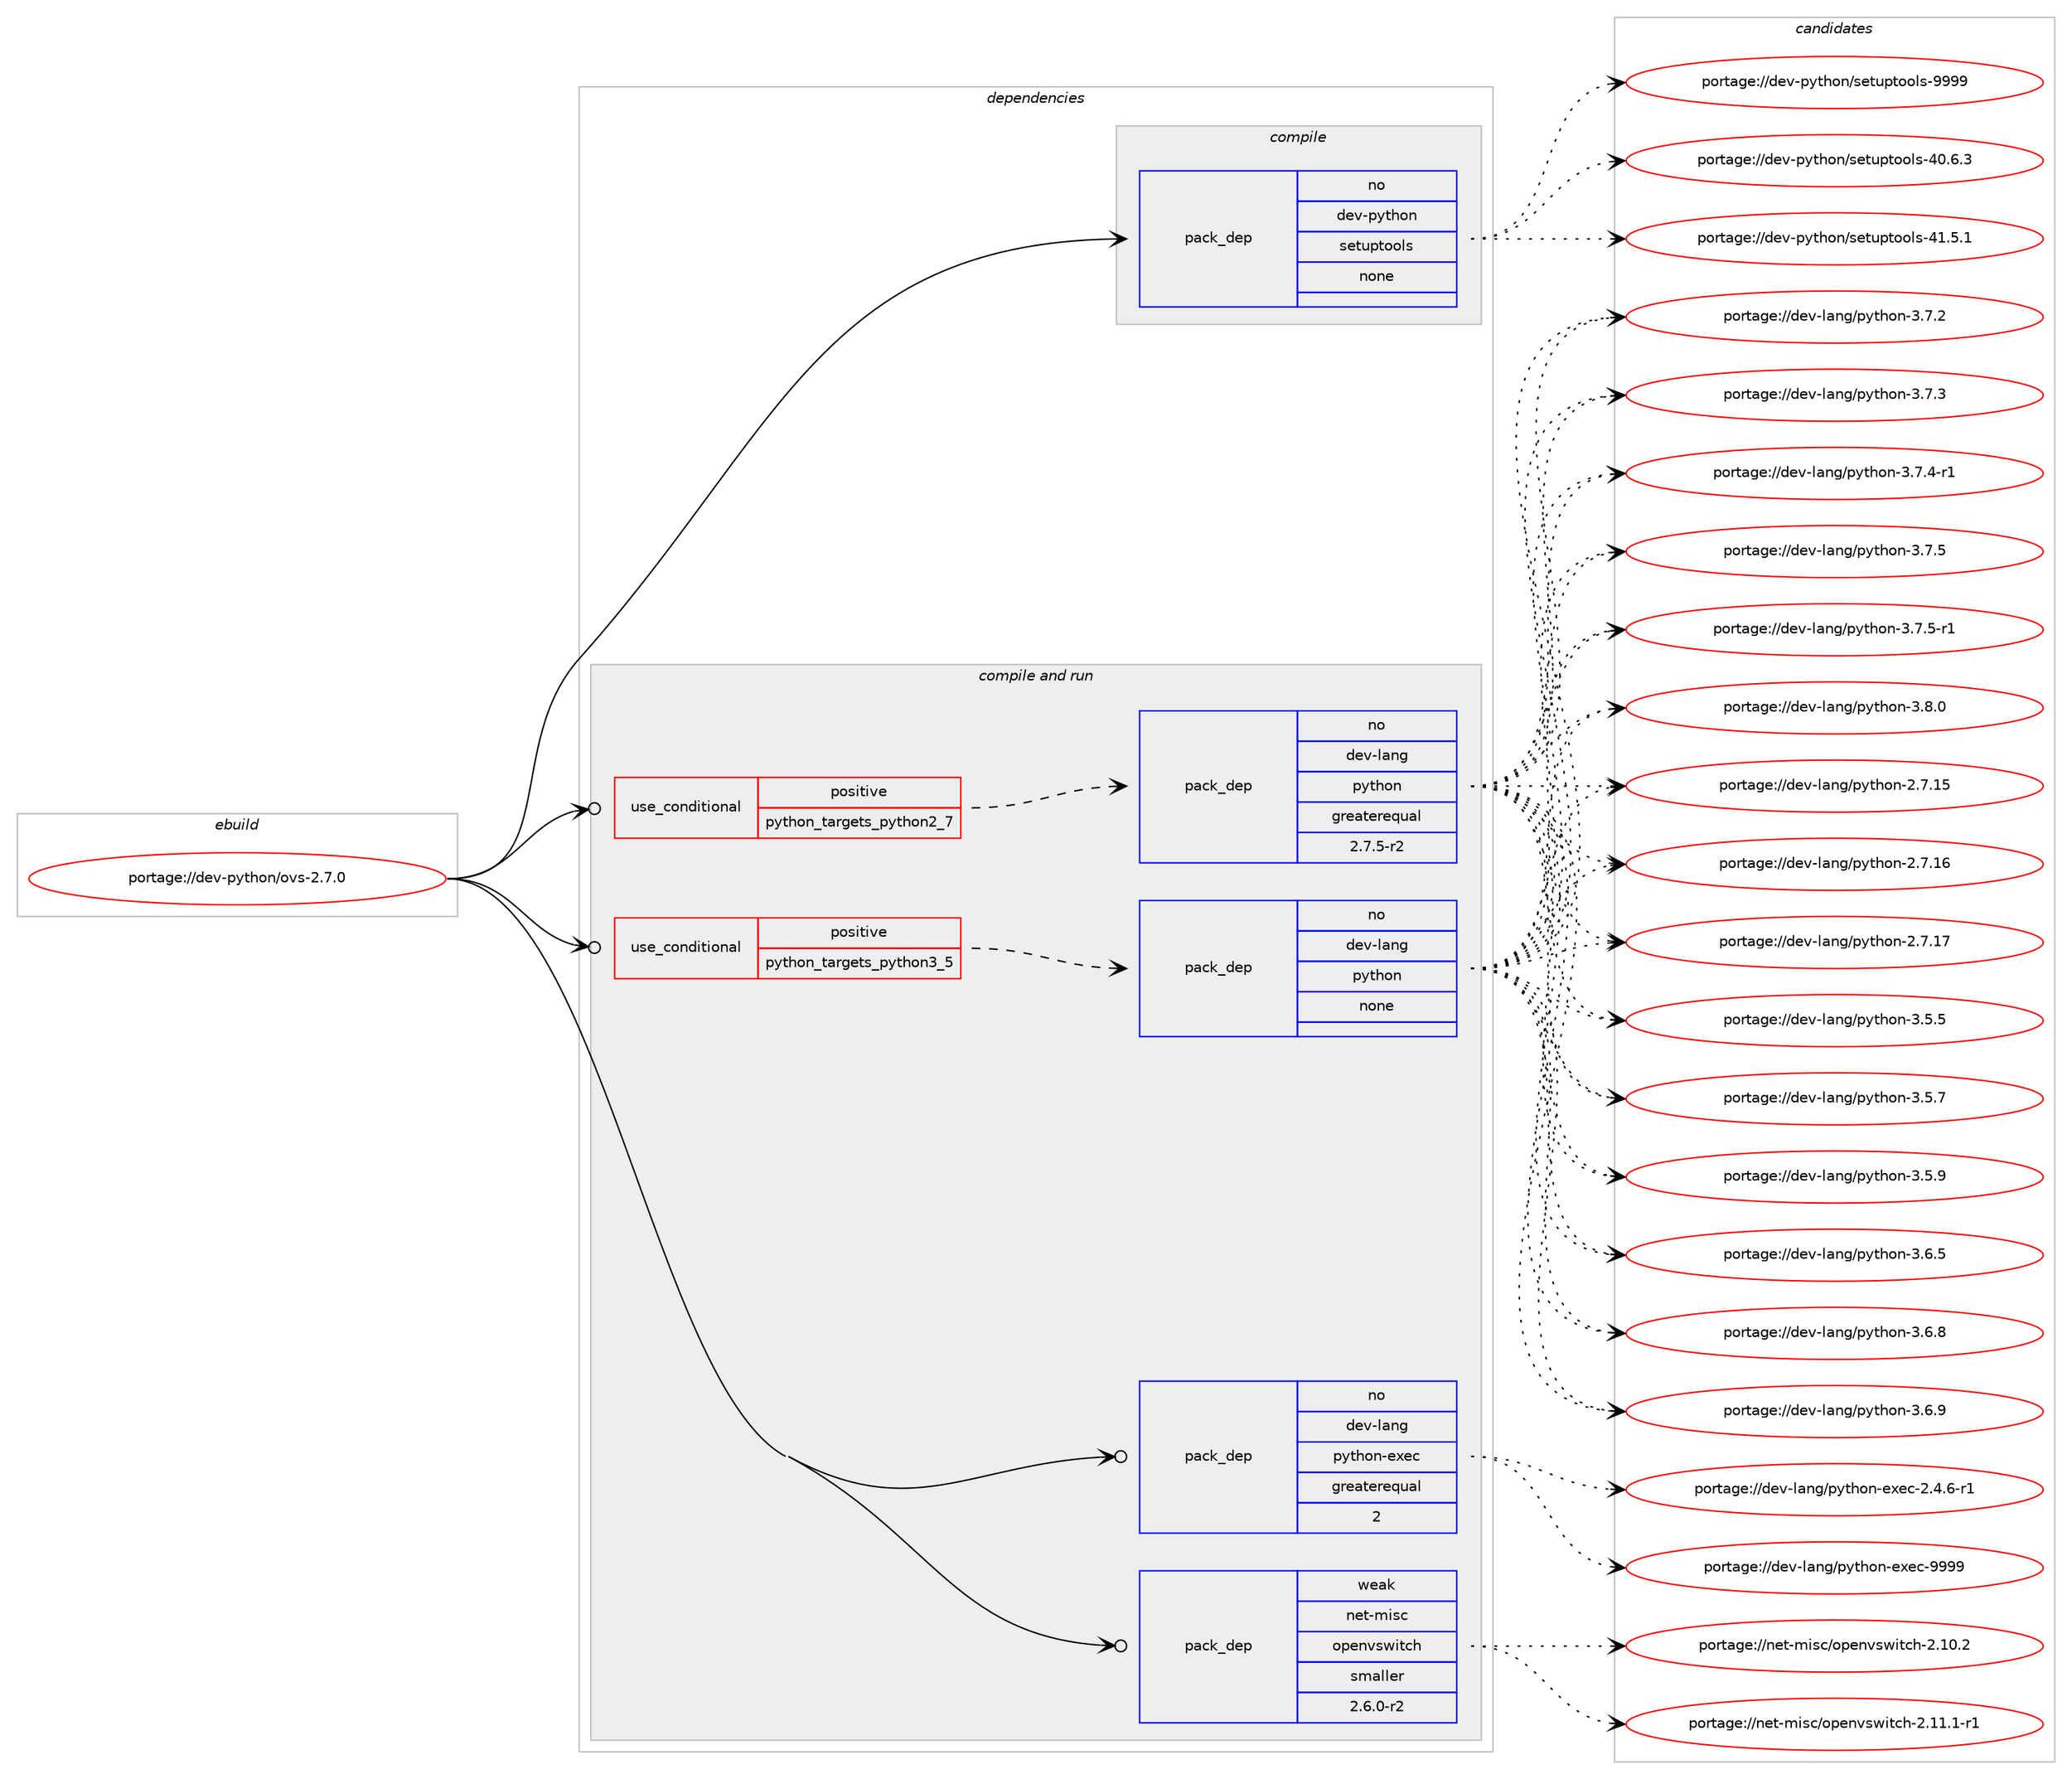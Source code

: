 digraph prolog {

# *************
# Graph options
# *************

newrank=true;
concentrate=true;
compound=true;
graph [rankdir=LR,fontname=Helvetica,fontsize=10,ranksep=1.5];#, ranksep=2.5, nodesep=0.2];
edge  [arrowhead=vee];
node  [fontname=Helvetica,fontsize=10];

# **********
# The ebuild
# **********

subgraph cluster_leftcol {
color=gray;
rank=same;
label=<<i>ebuild</i>>;
id [label="portage://dev-python/ovs-2.7.0", color=red, width=4, href="../dev-python/ovs-2.7.0.svg"];
}

# ****************
# The dependencies
# ****************

subgraph cluster_midcol {
color=gray;
label=<<i>dependencies</i>>;
subgraph cluster_compile {
fillcolor="#eeeeee";
style=filled;
label=<<i>compile</i>>;
subgraph pack118338 {
dependency154885 [label=<<TABLE BORDER="0" CELLBORDER="1" CELLSPACING="0" CELLPADDING="4" WIDTH="220"><TR><TD ROWSPAN="6" CELLPADDING="30">pack_dep</TD></TR><TR><TD WIDTH="110">no</TD></TR><TR><TD>dev-python</TD></TR><TR><TD>setuptools</TD></TR><TR><TD>none</TD></TR><TR><TD></TD></TR></TABLE>>, shape=none, color=blue];
}
id:e -> dependency154885:w [weight=20,style="solid",arrowhead="vee"];
}
subgraph cluster_compileandrun {
fillcolor="#eeeeee";
style=filled;
label=<<i>compile and run</i>>;
subgraph cond33214 {
dependency154886 [label=<<TABLE BORDER="0" CELLBORDER="1" CELLSPACING="0" CELLPADDING="4"><TR><TD ROWSPAN="3" CELLPADDING="10">use_conditional</TD></TR><TR><TD>positive</TD></TR><TR><TD>python_targets_python2_7</TD></TR></TABLE>>, shape=none, color=red];
subgraph pack118339 {
dependency154887 [label=<<TABLE BORDER="0" CELLBORDER="1" CELLSPACING="0" CELLPADDING="4" WIDTH="220"><TR><TD ROWSPAN="6" CELLPADDING="30">pack_dep</TD></TR><TR><TD WIDTH="110">no</TD></TR><TR><TD>dev-lang</TD></TR><TR><TD>python</TD></TR><TR><TD>greaterequal</TD></TR><TR><TD>2.7.5-r2</TD></TR></TABLE>>, shape=none, color=blue];
}
dependency154886:e -> dependency154887:w [weight=20,style="dashed",arrowhead="vee"];
}
id:e -> dependency154886:w [weight=20,style="solid",arrowhead="odotvee"];
subgraph cond33215 {
dependency154888 [label=<<TABLE BORDER="0" CELLBORDER="1" CELLSPACING="0" CELLPADDING="4"><TR><TD ROWSPAN="3" CELLPADDING="10">use_conditional</TD></TR><TR><TD>positive</TD></TR><TR><TD>python_targets_python3_5</TD></TR></TABLE>>, shape=none, color=red];
subgraph pack118340 {
dependency154889 [label=<<TABLE BORDER="0" CELLBORDER="1" CELLSPACING="0" CELLPADDING="4" WIDTH="220"><TR><TD ROWSPAN="6" CELLPADDING="30">pack_dep</TD></TR><TR><TD WIDTH="110">no</TD></TR><TR><TD>dev-lang</TD></TR><TR><TD>python</TD></TR><TR><TD>none</TD></TR><TR><TD></TD></TR></TABLE>>, shape=none, color=blue];
}
dependency154888:e -> dependency154889:w [weight=20,style="dashed",arrowhead="vee"];
}
id:e -> dependency154888:w [weight=20,style="solid",arrowhead="odotvee"];
subgraph pack118341 {
dependency154890 [label=<<TABLE BORDER="0" CELLBORDER="1" CELLSPACING="0" CELLPADDING="4" WIDTH="220"><TR><TD ROWSPAN="6" CELLPADDING="30">pack_dep</TD></TR><TR><TD WIDTH="110">no</TD></TR><TR><TD>dev-lang</TD></TR><TR><TD>python-exec</TD></TR><TR><TD>greaterequal</TD></TR><TR><TD>2</TD></TR></TABLE>>, shape=none, color=blue];
}
id:e -> dependency154890:w [weight=20,style="solid",arrowhead="odotvee"];
subgraph pack118342 {
dependency154891 [label=<<TABLE BORDER="0" CELLBORDER="1" CELLSPACING="0" CELLPADDING="4" WIDTH="220"><TR><TD ROWSPAN="6" CELLPADDING="30">pack_dep</TD></TR><TR><TD WIDTH="110">weak</TD></TR><TR><TD>net-misc</TD></TR><TR><TD>openvswitch</TD></TR><TR><TD>smaller</TD></TR><TR><TD>2.6.0-r2</TD></TR></TABLE>>, shape=none, color=blue];
}
id:e -> dependency154891:w [weight=20,style="solid",arrowhead="odotvee"];
}
subgraph cluster_run {
fillcolor="#eeeeee";
style=filled;
label=<<i>run</i>>;
}
}

# **************
# The candidates
# **************

subgraph cluster_choices {
rank=same;
color=gray;
label=<<i>candidates</i>>;

subgraph choice118338 {
color=black;
nodesep=1;
choiceportage100101118451121211161041111104711510111611711211611111110811545524846544651 [label="portage://dev-python/setuptools-40.6.3", color=red, width=4,href="../dev-python/setuptools-40.6.3.svg"];
choiceportage100101118451121211161041111104711510111611711211611111110811545524946534649 [label="portage://dev-python/setuptools-41.5.1", color=red, width=4,href="../dev-python/setuptools-41.5.1.svg"];
choiceportage10010111845112121116104111110471151011161171121161111111081154557575757 [label="portage://dev-python/setuptools-9999", color=red, width=4,href="../dev-python/setuptools-9999.svg"];
dependency154885:e -> choiceportage100101118451121211161041111104711510111611711211611111110811545524846544651:w [style=dotted,weight="100"];
dependency154885:e -> choiceportage100101118451121211161041111104711510111611711211611111110811545524946534649:w [style=dotted,weight="100"];
dependency154885:e -> choiceportage10010111845112121116104111110471151011161171121161111111081154557575757:w [style=dotted,weight="100"];
}
subgraph choice118339 {
color=black;
nodesep=1;
choiceportage10010111845108971101034711212111610411111045504655464953 [label="portage://dev-lang/python-2.7.15", color=red, width=4,href="../dev-lang/python-2.7.15.svg"];
choiceportage10010111845108971101034711212111610411111045504655464954 [label="portage://dev-lang/python-2.7.16", color=red, width=4,href="../dev-lang/python-2.7.16.svg"];
choiceportage10010111845108971101034711212111610411111045504655464955 [label="portage://dev-lang/python-2.7.17", color=red, width=4,href="../dev-lang/python-2.7.17.svg"];
choiceportage100101118451089711010347112121116104111110455146534653 [label="portage://dev-lang/python-3.5.5", color=red, width=4,href="../dev-lang/python-3.5.5.svg"];
choiceportage100101118451089711010347112121116104111110455146534655 [label="portage://dev-lang/python-3.5.7", color=red, width=4,href="../dev-lang/python-3.5.7.svg"];
choiceportage100101118451089711010347112121116104111110455146534657 [label="portage://dev-lang/python-3.5.9", color=red, width=4,href="../dev-lang/python-3.5.9.svg"];
choiceportage100101118451089711010347112121116104111110455146544653 [label="portage://dev-lang/python-3.6.5", color=red, width=4,href="../dev-lang/python-3.6.5.svg"];
choiceportage100101118451089711010347112121116104111110455146544656 [label="portage://dev-lang/python-3.6.8", color=red, width=4,href="../dev-lang/python-3.6.8.svg"];
choiceportage100101118451089711010347112121116104111110455146544657 [label="portage://dev-lang/python-3.6.9", color=red, width=4,href="../dev-lang/python-3.6.9.svg"];
choiceportage100101118451089711010347112121116104111110455146554650 [label="portage://dev-lang/python-3.7.2", color=red, width=4,href="../dev-lang/python-3.7.2.svg"];
choiceportage100101118451089711010347112121116104111110455146554651 [label="portage://dev-lang/python-3.7.3", color=red, width=4,href="../dev-lang/python-3.7.3.svg"];
choiceportage1001011184510897110103471121211161041111104551465546524511449 [label="portage://dev-lang/python-3.7.4-r1", color=red, width=4,href="../dev-lang/python-3.7.4-r1.svg"];
choiceportage100101118451089711010347112121116104111110455146554653 [label="portage://dev-lang/python-3.7.5", color=red, width=4,href="../dev-lang/python-3.7.5.svg"];
choiceportage1001011184510897110103471121211161041111104551465546534511449 [label="portage://dev-lang/python-3.7.5-r1", color=red, width=4,href="../dev-lang/python-3.7.5-r1.svg"];
choiceportage100101118451089711010347112121116104111110455146564648 [label="portage://dev-lang/python-3.8.0", color=red, width=4,href="../dev-lang/python-3.8.0.svg"];
dependency154887:e -> choiceportage10010111845108971101034711212111610411111045504655464953:w [style=dotted,weight="100"];
dependency154887:e -> choiceportage10010111845108971101034711212111610411111045504655464954:w [style=dotted,weight="100"];
dependency154887:e -> choiceportage10010111845108971101034711212111610411111045504655464955:w [style=dotted,weight="100"];
dependency154887:e -> choiceportage100101118451089711010347112121116104111110455146534653:w [style=dotted,weight="100"];
dependency154887:e -> choiceportage100101118451089711010347112121116104111110455146534655:w [style=dotted,weight="100"];
dependency154887:e -> choiceportage100101118451089711010347112121116104111110455146534657:w [style=dotted,weight="100"];
dependency154887:e -> choiceportage100101118451089711010347112121116104111110455146544653:w [style=dotted,weight="100"];
dependency154887:e -> choiceportage100101118451089711010347112121116104111110455146544656:w [style=dotted,weight="100"];
dependency154887:e -> choiceportage100101118451089711010347112121116104111110455146544657:w [style=dotted,weight="100"];
dependency154887:e -> choiceportage100101118451089711010347112121116104111110455146554650:w [style=dotted,weight="100"];
dependency154887:e -> choiceportage100101118451089711010347112121116104111110455146554651:w [style=dotted,weight="100"];
dependency154887:e -> choiceportage1001011184510897110103471121211161041111104551465546524511449:w [style=dotted,weight="100"];
dependency154887:e -> choiceportage100101118451089711010347112121116104111110455146554653:w [style=dotted,weight="100"];
dependency154887:e -> choiceportage1001011184510897110103471121211161041111104551465546534511449:w [style=dotted,weight="100"];
dependency154887:e -> choiceportage100101118451089711010347112121116104111110455146564648:w [style=dotted,weight="100"];
}
subgraph choice118340 {
color=black;
nodesep=1;
choiceportage10010111845108971101034711212111610411111045504655464953 [label="portage://dev-lang/python-2.7.15", color=red, width=4,href="../dev-lang/python-2.7.15.svg"];
choiceportage10010111845108971101034711212111610411111045504655464954 [label="portage://dev-lang/python-2.7.16", color=red, width=4,href="../dev-lang/python-2.7.16.svg"];
choiceportage10010111845108971101034711212111610411111045504655464955 [label="portage://dev-lang/python-2.7.17", color=red, width=4,href="../dev-lang/python-2.7.17.svg"];
choiceportage100101118451089711010347112121116104111110455146534653 [label="portage://dev-lang/python-3.5.5", color=red, width=4,href="../dev-lang/python-3.5.5.svg"];
choiceportage100101118451089711010347112121116104111110455146534655 [label="portage://dev-lang/python-3.5.7", color=red, width=4,href="../dev-lang/python-3.5.7.svg"];
choiceportage100101118451089711010347112121116104111110455146534657 [label="portage://dev-lang/python-3.5.9", color=red, width=4,href="../dev-lang/python-3.5.9.svg"];
choiceportage100101118451089711010347112121116104111110455146544653 [label="portage://dev-lang/python-3.6.5", color=red, width=4,href="../dev-lang/python-3.6.5.svg"];
choiceportage100101118451089711010347112121116104111110455146544656 [label="portage://dev-lang/python-3.6.8", color=red, width=4,href="../dev-lang/python-3.6.8.svg"];
choiceportage100101118451089711010347112121116104111110455146544657 [label="portage://dev-lang/python-3.6.9", color=red, width=4,href="../dev-lang/python-3.6.9.svg"];
choiceportage100101118451089711010347112121116104111110455146554650 [label="portage://dev-lang/python-3.7.2", color=red, width=4,href="../dev-lang/python-3.7.2.svg"];
choiceportage100101118451089711010347112121116104111110455146554651 [label="portage://dev-lang/python-3.7.3", color=red, width=4,href="../dev-lang/python-3.7.3.svg"];
choiceportage1001011184510897110103471121211161041111104551465546524511449 [label="portage://dev-lang/python-3.7.4-r1", color=red, width=4,href="../dev-lang/python-3.7.4-r1.svg"];
choiceportage100101118451089711010347112121116104111110455146554653 [label="portage://dev-lang/python-3.7.5", color=red, width=4,href="../dev-lang/python-3.7.5.svg"];
choiceportage1001011184510897110103471121211161041111104551465546534511449 [label="portage://dev-lang/python-3.7.5-r1", color=red, width=4,href="../dev-lang/python-3.7.5-r1.svg"];
choiceportage100101118451089711010347112121116104111110455146564648 [label="portage://dev-lang/python-3.8.0", color=red, width=4,href="../dev-lang/python-3.8.0.svg"];
dependency154889:e -> choiceportage10010111845108971101034711212111610411111045504655464953:w [style=dotted,weight="100"];
dependency154889:e -> choiceportage10010111845108971101034711212111610411111045504655464954:w [style=dotted,weight="100"];
dependency154889:e -> choiceportage10010111845108971101034711212111610411111045504655464955:w [style=dotted,weight="100"];
dependency154889:e -> choiceportage100101118451089711010347112121116104111110455146534653:w [style=dotted,weight="100"];
dependency154889:e -> choiceportage100101118451089711010347112121116104111110455146534655:w [style=dotted,weight="100"];
dependency154889:e -> choiceportage100101118451089711010347112121116104111110455146534657:w [style=dotted,weight="100"];
dependency154889:e -> choiceportage100101118451089711010347112121116104111110455146544653:w [style=dotted,weight="100"];
dependency154889:e -> choiceportage100101118451089711010347112121116104111110455146544656:w [style=dotted,weight="100"];
dependency154889:e -> choiceportage100101118451089711010347112121116104111110455146544657:w [style=dotted,weight="100"];
dependency154889:e -> choiceportage100101118451089711010347112121116104111110455146554650:w [style=dotted,weight="100"];
dependency154889:e -> choiceportage100101118451089711010347112121116104111110455146554651:w [style=dotted,weight="100"];
dependency154889:e -> choiceportage1001011184510897110103471121211161041111104551465546524511449:w [style=dotted,weight="100"];
dependency154889:e -> choiceportage100101118451089711010347112121116104111110455146554653:w [style=dotted,weight="100"];
dependency154889:e -> choiceportage1001011184510897110103471121211161041111104551465546534511449:w [style=dotted,weight="100"];
dependency154889:e -> choiceportage100101118451089711010347112121116104111110455146564648:w [style=dotted,weight="100"];
}
subgraph choice118341 {
color=black;
nodesep=1;
choiceportage10010111845108971101034711212111610411111045101120101994550465246544511449 [label="portage://dev-lang/python-exec-2.4.6-r1", color=red, width=4,href="../dev-lang/python-exec-2.4.6-r1.svg"];
choiceportage10010111845108971101034711212111610411111045101120101994557575757 [label="portage://dev-lang/python-exec-9999", color=red, width=4,href="../dev-lang/python-exec-9999.svg"];
dependency154890:e -> choiceportage10010111845108971101034711212111610411111045101120101994550465246544511449:w [style=dotted,weight="100"];
dependency154890:e -> choiceportage10010111845108971101034711212111610411111045101120101994557575757:w [style=dotted,weight="100"];
}
subgraph choice118342 {
color=black;
nodesep=1;
choiceportage1101011164510910511599471111121011101181151191051169910445504649484650 [label="portage://net-misc/openvswitch-2.10.2", color=red, width=4,href="../net-misc/openvswitch-2.10.2.svg"];
choiceportage11010111645109105115994711111210111011811511910511699104455046494946494511449 [label="portage://net-misc/openvswitch-2.11.1-r1", color=red, width=4,href="../net-misc/openvswitch-2.11.1-r1.svg"];
dependency154891:e -> choiceportage1101011164510910511599471111121011101181151191051169910445504649484650:w [style=dotted,weight="100"];
dependency154891:e -> choiceportage11010111645109105115994711111210111011811511910511699104455046494946494511449:w [style=dotted,weight="100"];
}
}

}
